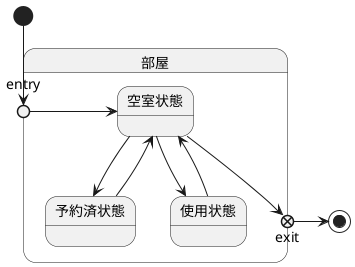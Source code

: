 @startuml
state 部屋{
state entry <<entryPoint>>
state exit <<exitPoint>>
entry -right-> 空室状態
空室状態 --> 予約済状態
予約済状態 --> 空室状態
空室状態 --> 使用状態
使用状態 --> 空室状態
空室状態 --> exit
}
[*] --> entry
exit -> [*]
@enduml
' 部屋オブジェクトには、空室状態と、予約済状態、使用状態がある。各状態のイベントや状態の入れ子を
' について考察し、部屋オブジェクトのステートマシン図を作成しなさい。